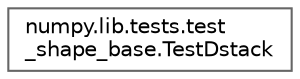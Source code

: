 digraph "Graphical Class Hierarchy"
{
 // LATEX_PDF_SIZE
  bgcolor="transparent";
  edge [fontname=Helvetica,fontsize=10,labelfontname=Helvetica,labelfontsize=10];
  node [fontname=Helvetica,fontsize=10,shape=box,height=0.2,width=0.4];
  rankdir="LR";
  Node0 [id="Node000000",label="numpy.lib.tests.test\l_shape_base.TestDstack",height=0.2,width=0.4,color="grey40", fillcolor="white", style="filled",URL="$d0/d4a/classnumpy_1_1lib_1_1tests_1_1test__shape__base_1_1TestDstack.html",tooltip=" "];
}
